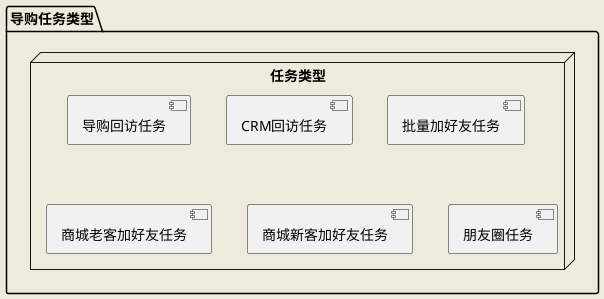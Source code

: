 @startuml
'https://plantuml.com/sequence-diagram
'top to bottom direction替换为left to right direction

skinparam backgroundColor #EEEBDC

skinparam sequence {
    LifeLineBackgroundColor grey
}

top to bottom direction

package 导购任务类型 {

    node 任务类型 {
         [导购回访任务]
         [CRM回访任务]
         [批量加好友任务]
         [商城老客加好友任务]
         [商城新客加好友任务]
         [朋友圈任务]
    }
}



@enduml